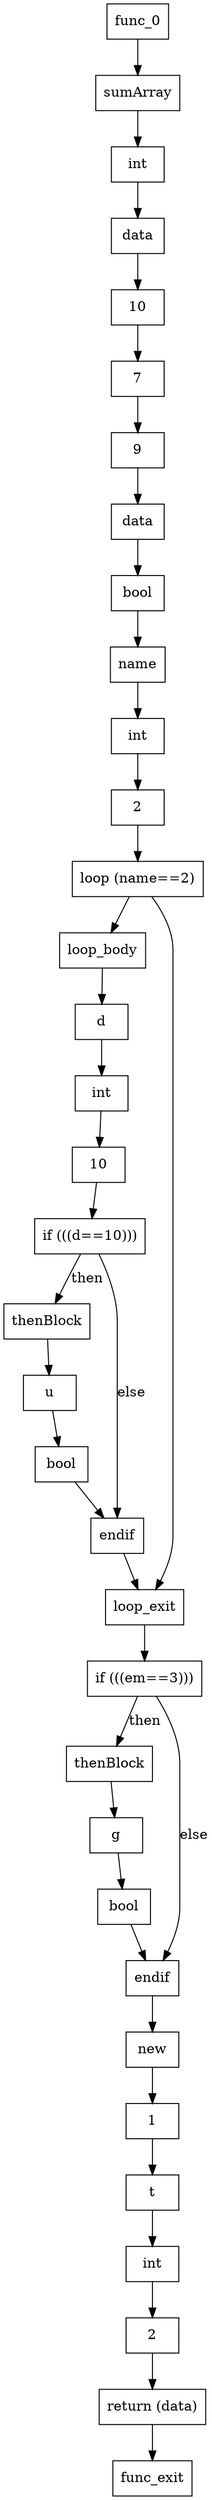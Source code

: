 digraph CFG {
    node [shape=box];
    Node0 [label="func_0"];
    Node0 -> Node2 [label=""];
    Node2 [label="sumArray"];
    Node2 -> Node3 [label=""];
    Node3 [label="int"];
    Node3 -> Node4 [label=""];
    Node4 [label="data"];
    Node4 -> Node5 [label=""];
    Node5 [label="10"];
    Node5 -> Node6 [label=""];
    Node6 [label="7"];
    Node6 -> Node7 [label=""];
    Node7 [label="9"];
    Node7 -> Node8 [label=""];
    Node8 [label="data"];
    Node8 -> Node9 [label=""];
    Node9 [label="bool"];
    Node9 -> Node10 [label=""];
    Node10 [label="name"];
    Node10 -> Node11 [label=""];
    Node11 [label="int"];
    Node11 -> Node12 [label=""];
    Node12 [label="2"];
    Node12 -> Node13 [label=""];
    Node13 [label="loop (name==2)"];
    Node13 -> Node15 [label=""];
    Node15 [label="loop_body"];
    Node15 -> Node16 [label=""];
    Node16 [label="d"];
    Node16 -> Node17 [label=""];
    Node17 [label="int"];
    Node17 -> Node18 [label=""];
    Node18 [label="10"];
    Node18 -> Node19 [label=""];
    Node19 [label="if (((d==10)))"];
    Node19 -> Node21 [label="then"];
    Node21 [label="thenBlock"];
    Node21 -> Node22 [label=""];
    Node22 [label="u"];
    Node22 -> Node23 [label=""];
    Node23 [label="bool"];
    Node23 -> Node20 [label=""];
    Node20 [label="endif"];
    Node20 -> Node14 [label=""];
    Node14 [label="loop_exit"];
    Node14 -> Node24 [label=""];
    Node24 [label="if (((em==3)))"];
    Node24 -> Node26 [label="then"];
    Node26 [label="thenBlock"];
    Node26 -> Node27 [label=""];
    Node27 [label="g"];
    Node27 -> Node28 [label=""];
    Node28 [label="bool"];
    Node28 -> Node25 [label=""];
    Node25 [label="endif"];
    Node25 -> Node29 [label=""];
    Node29 [label="new"];
    Node29 -> Node30 [label=""];
    Node30 [label="1"];
    Node30 -> Node31 [label=""];
    Node31 [label="t"];
    Node31 -> Node32 [label=""];
    Node32 [label="int"];
    Node32 -> Node33 [label=""];
    Node33 [label="2"];
    Node33 -> Node34 [label=""];
    Node34 [label="return (data)"];
    Node34 -> Node1 [label=""];
    Node1 [label="func_exit"];
    Node24 -> Node25 [label="else"];
    Node19 -> Node20 [label="else"];
    Node13 -> Node14 [label=""];
}
